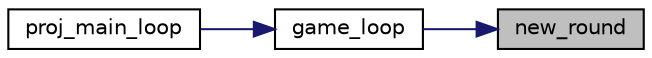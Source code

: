 digraph "new_round"
{
 // LATEX_PDF_SIZE
  edge [fontname="Helvetica",fontsize="10",labelfontname="Helvetica",labelfontsize="10"];
  node [fontname="Helvetica",fontsize="10",shape=record];
  rankdir="RL";
  Node1 [label="new_round",height=0.2,width=0.4,color="black", fillcolor="grey75", style="filled", fontcolor="black",tooltip="Function which readies the game for a new round."];
  Node1 -> Node2 [dir="back",color="midnightblue",fontsize="10",style="solid",fontname="Helvetica"];
  Node2 [label="game_loop",height=0.2,width=0.4,color="black", fillcolor="white", style="filled",URL="$group__game.html#gabc9e0c89439f64104e8d4327028355d1",tooltip="Core gameplay loop."];
  Node2 -> Node3 [dir="back",color="midnightblue",fontsize="10",style="solid",fontname="Helvetica"];
  Node3 [label="proj_main_loop",height=0.2,width=0.4,color="black", fillcolor="white", style="filled",URL="$proj_8c.html#a2a16f651eccbd248e1ad3b3b924b143b",tooltip=" "];
}
